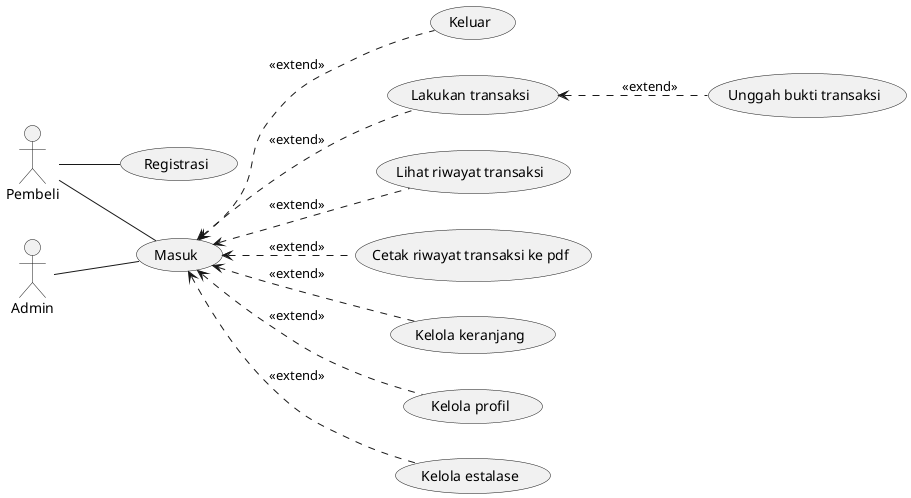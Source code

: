 @startuml
left to right direction

actor Pembeli as usr
actor Admin as root

(Masuk) as signin
(Registrasi) as signup
(Keluar) as signout
(Lakukan transaksi) as trx
(Unggah bukti transaksi) as up_trx_receipt
(Lihat riwayat transaksi) as trx_history
(Cetak riwayat transaksi ke pdf) as pdf_trx_history
(Kelola keranjang) as mng_cart
(Kelola profil) as mng_profile
(Kelola estalase) as stock

usr -- signin
usr -- signup

root -- signin

signin <.. trx: <<extend>>
signin <.. trx_history: <<extend>>
signin <.. pdf_trx_history: <<extend>>
signin <.. mng_cart: <<extend>>
signin <.. mng_profile: <<extend>>
signin <.. signout: <<extend>>

trx <.. up_trx_receipt: <<extend>>

signin <.. stock: <<extend>>

@enduml
